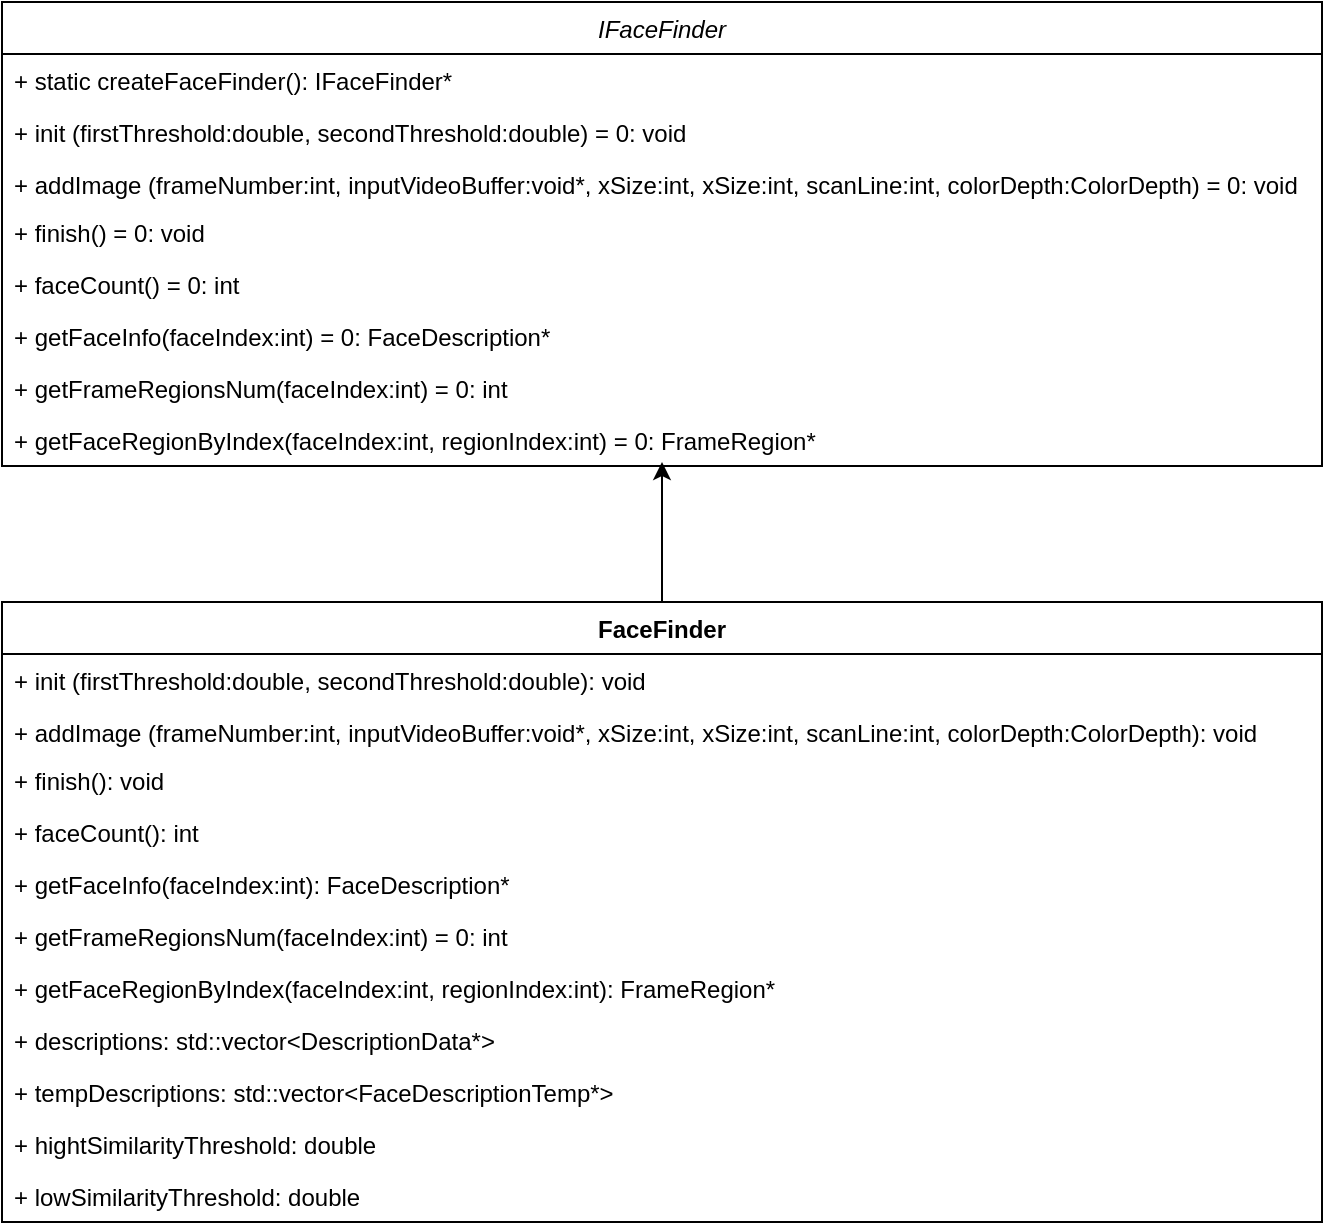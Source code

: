 <mxfile version="13.1.12" type="device"><diagram name="Page-1" id="e7e014a7-5840-1c2e-5031-d8a46d1fe8dd"><mxGraphModel dx="981" dy="530" grid="1" gridSize="10" guides="1" tooltips="1" connect="1" arrows="1" fold="1" page="1" pageScale="1" pageWidth="1169" pageHeight="826" background="#ffffff" math="0" shadow="0"><root><mxCell id="0"/><mxCell id="1" parent="0"/><mxCell id="a7p188Hj3eCkoJKUocPt-78" style="edgeStyle=orthogonalEdgeStyle;rounded=0;orthogonalLoop=1;jettySize=auto;html=1;" edge="1" parent="1" source="a7p188Hj3eCkoJKUocPt-69"><mxGeometry relative="1" as="geometry"><mxPoint x="710" y="240" as="targetPoint"/></mxGeometry></mxCell><mxCell id="a7p188Hj3eCkoJKUocPt-69" value="FaceFinder" style="swimlane;fontStyle=1;childLayout=stackLayout;horizontal=1;startSize=26;fillColor=none;horizontalStack=0;resizeParent=1;resizeParentMax=0;resizeLast=0;collapsible=1;marginBottom=0;" vertex="1" parent="1"><mxGeometry x="380" y="310" width="660" height="310" as="geometry"/></mxCell><mxCell id="a7p188Hj3eCkoJKUocPt-71" value="+ init (firstThreshold:double, secondThreshold:double): void" style="text;strokeColor=none;fillColor=none;align=left;verticalAlign=top;spacingLeft=4;spacingRight=4;overflow=hidden;rotatable=0;points=[[0,0.5],[1,0.5]];portConstraint=eastwest;" vertex="1" parent="a7p188Hj3eCkoJKUocPt-69"><mxGeometry y="26" width="660" height="26" as="geometry"/></mxCell><mxCell id="a7p188Hj3eCkoJKUocPt-72" value="+ addImage (frameNumber:int, inputVideoBuffer:void*, xSize:int, xSize:int, scanLine:int, colorDepth:ColorDepth): void" style="text;strokeColor=none;fillColor=none;align=left;verticalAlign=top;spacingLeft=4;spacingRight=4;overflow=hidden;rotatable=0;points=[[0,0.5],[1,0.5]];portConstraint=eastwest;" vertex="1" parent="a7p188Hj3eCkoJKUocPt-69"><mxGeometry y="52" width="660" height="24" as="geometry"/></mxCell><mxCell id="a7p188Hj3eCkoJKUocPt-73" value="+ finish(): void" style="text;strokeColor=none;fillColor=none;align=left;verticalAlign=top;spacingLeft=4;spacingRight=4;overflow=hidden;rotatable=0;points=[[0,0.5],[1,0.5]];portConstraint=eastwest;" vertex="1" parent="a7p188Hj3eCkoJKUocPt-69"><mxGeometry y="76" width="660" height="26" as="geometry"/></mxCell><mxCell id="a7p188Hj3eCkoJKUocPt-74" value="+ faceCount(): int" style="text;strokeColor=none;fillColor=none;align=left;verticalAlign=top;spacingLeft=4;spacingRight=4;overflow=hidden;rotatable=0;points=[[0,0.5],[1,0.5]];portConstraint=eastwest;" vertex="1" parent="a7p188Hj3eCkoJKUocPt-69"><mxGeometry y="102" width="660" height="26" as="geometry"/></mxCell><mxCell id="a7p188Hj3eCkoJKUocPt-75" value="+ getFaceInfo(faceIndex:int): FaceDescription*" style="text;strokeColor=none;fillColor=none;align=left;verticalAlign=top;spacingLeft=4;spacingRight=4;overflow=hidden;rotatable=0;points=[[0,0.5],[1,0.5]];portConstraint=eastwest;" vertex="1" parent="a7p188Hj3eCkoJKUocPt-69"><mxGeometry y="128" width="660" height="26" as="geometry"/></mxCell><mxCell id="a7p188Hj3eCkoJKUocPt-76" value="+ getFrameRegionsNum(faceIndex:int) = 0: int" style="text;strokeColor=none;fillColor=none;align=left;verticalAlign=top;spacingLeft=4;spacingRight=4;overflow=hidden;rotatable=0;points=[[0,0.5],[1,0.5]];portConstraint=eastwest;" vertex="1" parent="a7p188Hj3eCkoJKUocPt-69"><mxGeometry y="154" width="660" height="26" as="geometry"/></mxCell><mxCell id="a7p188Hj3eCkoJKUocPt-77" value="+ getFaceRegionByIndex(faceIndex:int, regionIndex:int): FrameRegion*" style="text;strokeColor=none;fillColor=none;align=left;verticalAlign=top;spacingLeft=4;spacingRight=4;overflow=hidden;rotatable=0;points=[[0,0.5],[1,0.5]];portConstraint=eastwest;" vertex="1" parent="a7p188Hj3eCkoJKUocPt-69"><mxGeometry y="180" width="660" height="26" as="geometry"/></mxCell><mxCell id="a7p188Hj3eCkoJKUocPt-80" value="+ descriptions: std::vector&lt;DescriptionData*&gt;" style="text;strokeColor=none;fillColor=none;align=left;verticalAlign=top;spacingLeft=4;spacingRight=4;overflow=hidden;rotatable=0;points=[[0,0.5],[1,0.5]];portConstraint=eastwest;" vertex="1" parent="a7p188Hj3eCkoJKUocPt-69"><mxGeometry y="206" width="660" height="26" as="geometry"/></mxCell><mxCell id="a7p188Hj3eCkoJKUocPt-81" value="+ tempDescriptions: std::vector&lt;FaceDescriptionTemp*&gt;" style="text;strokeColor=none;fillColor=none;align=left;verticalAlign=top;spacingLeft=4;spacingRight=4;overflow=hidden;rotatable=0;points=[[0,0.5],[1,0.5]];portConstraint=eastwest;" vertex="1" parent="a7p188Hj3eCkoJKUocPt-69"><mxGeometry y="232" width="660" height="26" as="geometry"/></mxCell><mxCell id="a7p188Hj3eCkoJKUocPt-82" value="+ hightSimilarityThreshold: double" style="text;strokeColor=none;fillColor=none;align=left;verticalAlign=top;spacingLeft=4;spacingRight=4;overflow=hidden;rotatable=0;points=[[0,0.5],[1,0.5]];portConstraint=eastwest;" vertex="1" parent="a7p188Hj3eCkoJKUocPt-69"><mxGeometry y="258" width="660" height="26" as="geometry"/></mxCell><mxCell id="a7p188Hj3eCkoJKUocPt-83" value="+ lowSimilarityThreshold: double" style="text;strokeColor=none;fillColor=none;align=left;verticalAlign=top;spacingLeft=4;spacingRight=4;overflow=hidden;rotatable=0;points=[[0,0.5],[1,0.5]];portConstraint=eastwest;" vertex="1" parent="a7p188Hj3eCkoJKUocPt-69"><mxGeometry y="284" width="660" height="26" as="geometry"/></mxCell><mxCell id="a7p188Hj3eCkoJKUocPt-58" value="IFaceFinder" style="swimlane;fontStyle=2;childLayout=stackLayout;horizontal=1;startSize=26;fillColor=none;horizontalStack=0;resizeParent=1;resizeParentMax=0;resizeLast=0;collapsible=1;marginBottom=0;" vertex="1" parent="1"><mxGeometry x="380" y="10" width="660" height="232" as="geometry"/></mxCell><mxCell id="a7p188Hj3eCkoJKUocPt-59" value="+ static createFaceFinder(): IFaceFinder*" style="text;strokeColor=none;fillColor=none;align=left;verticalAlign=top;spacingLeft=4;spacingRight=4;overflow=hidden;rotatable=0;points=[[0,0.5],[1,0.5]];portConstraint=eastwest;" vertex="1" parent="a7p188Hj3eCkoJKUocPt-58"><mxGeometry y="26" width="660" height="26" as="geometry"/></mxCell><mxCell id="a7p188Hj3eCkoJKUocPt-60" value="+ init (firstThreshold:double, secondThreshold:double) = 0: void" style="text;strokeColor=none;fillColor=none;align=left;verticalAlign=top;spacingLeft=4;spacingRight=4;overflow=hidden;rotatable=0;points=[[0,0.5],[1,0.5]];portConstraint=eastwest;" vertex="1" parent="a7p188Hj3eCkoJKUocPt-58"><mxGeometry y="52" width="660" height="26" as="geometry"/></mxCell><mxCell id="a7p188Hj3eCkoJKUocPt-61" value="+ addImage (frameNumber:int, inputVideoBuffer:void*, xSize:int, xSize:int, scanLine:int, colorDepth:ColorDepth) = 0: void" style="text;strokeColor=none;fillColor=none;align=left;verticalAlign=top;spacingLeft=4;spacingRight=4;overflow=hidden;rotatable=0;points=[[0,0.5],[1,0.5]];portConstraint=eastwest;" vertex="1" parent="a7p188Hj3eCkoJKUocPt-58"><mxGeometry y="78" width="660" height="24" as="geometry"/></mxCell><mxCell id="a7p188Hj3eCkoJKUocPt-62" value="+ finish() = 0: void" style="text;strokeColor=none;fillColor=none;align=left;verticalAlign=top;spacingLeft=4;spacingRight=4;overflow=hidden;rotatable=0;points=[[0,0.5],[1,0.5]];portConstraint=eastwest;" vertex="1" parent="a7p188Hj3eCkoJKUocPt-58"><mxGeometry y="102" width="660" height="26" as="geometry"/></mxCell><mxCell id="a7p188Hj3eCkoJKUocPt-64" value="+ faceCount() = 0: int" style="text;strokeColor=none;fillColor=none;align=left;verticalAlign=top;spacingLeft=4;spacingRight=4;overflow=hidden;rotatable=0;points=[[0,0.5],[1,0.5]];portConstraint=eastwest;" vertex="1" parent="a7p188Hj3eCkoJKUocPt-58"><mxGeometry y="128" width="660" height="26" as="geometry"/></mxCell><mxCell id="a7p188Hj3eCkoJKUocPt-65" value="+ getFaceInfo(faceIndex:int) = 0: FaceDescription*" style="text;strokeColor=none;fillColor=none;align=left;verticalAlign=top;spacingLeft=4;spacingRight=4;overflow=hidden;rotatable=0;points=[[0,0.5],[1,0.5]];portConstraint=eastwest;" vertex="1" parent="a7p188Hj3eCkoJKUocPt-58"><mxGeometry y="154" width="660" height="26" as="geometry"/></mxCell><mxCell id="a7p188Hj3eCkoJKUocPt-66" value="+ getFrameRegionsNum(faceIndex:int) = 0: int" style="text;strokeColor=none;fillColor=none;align=left;verticalAlign=top;spacingLeft=4;spacingRight=4;overflow=hidden;rotatable=0;points=[[0,0.5],[1,0.5]];portConstraint=eastwest;" vertex="1" parent="a7p188Hj3eCkoJKUocPt-58"><mxGeometry y="180" width="660" height="26" as="geometry"/></mxCell><mxCell id="a7p188Hj3eCkoJKUocPt-67" value="+ getFaceRegionByIndex(faceIndex:int, regionIndex:int) = 0: FrameRegion*" style="text;strokeColor=none;fillColor=none;align=left;verticalAlign=top;spacingLeft=4;spacingRight=4;overflow=hidden;rotatable=0;points=[[0,0.5],[1,0.5]];portConstraint=eastwest;" vertex="1" parent="a7p188Hj3eCkoJKUocPt-58"><mxGeometry y="206" width="660" height="26" as="geometry"/></mxCell></root></mxGraphModel></diagram></mxfile>